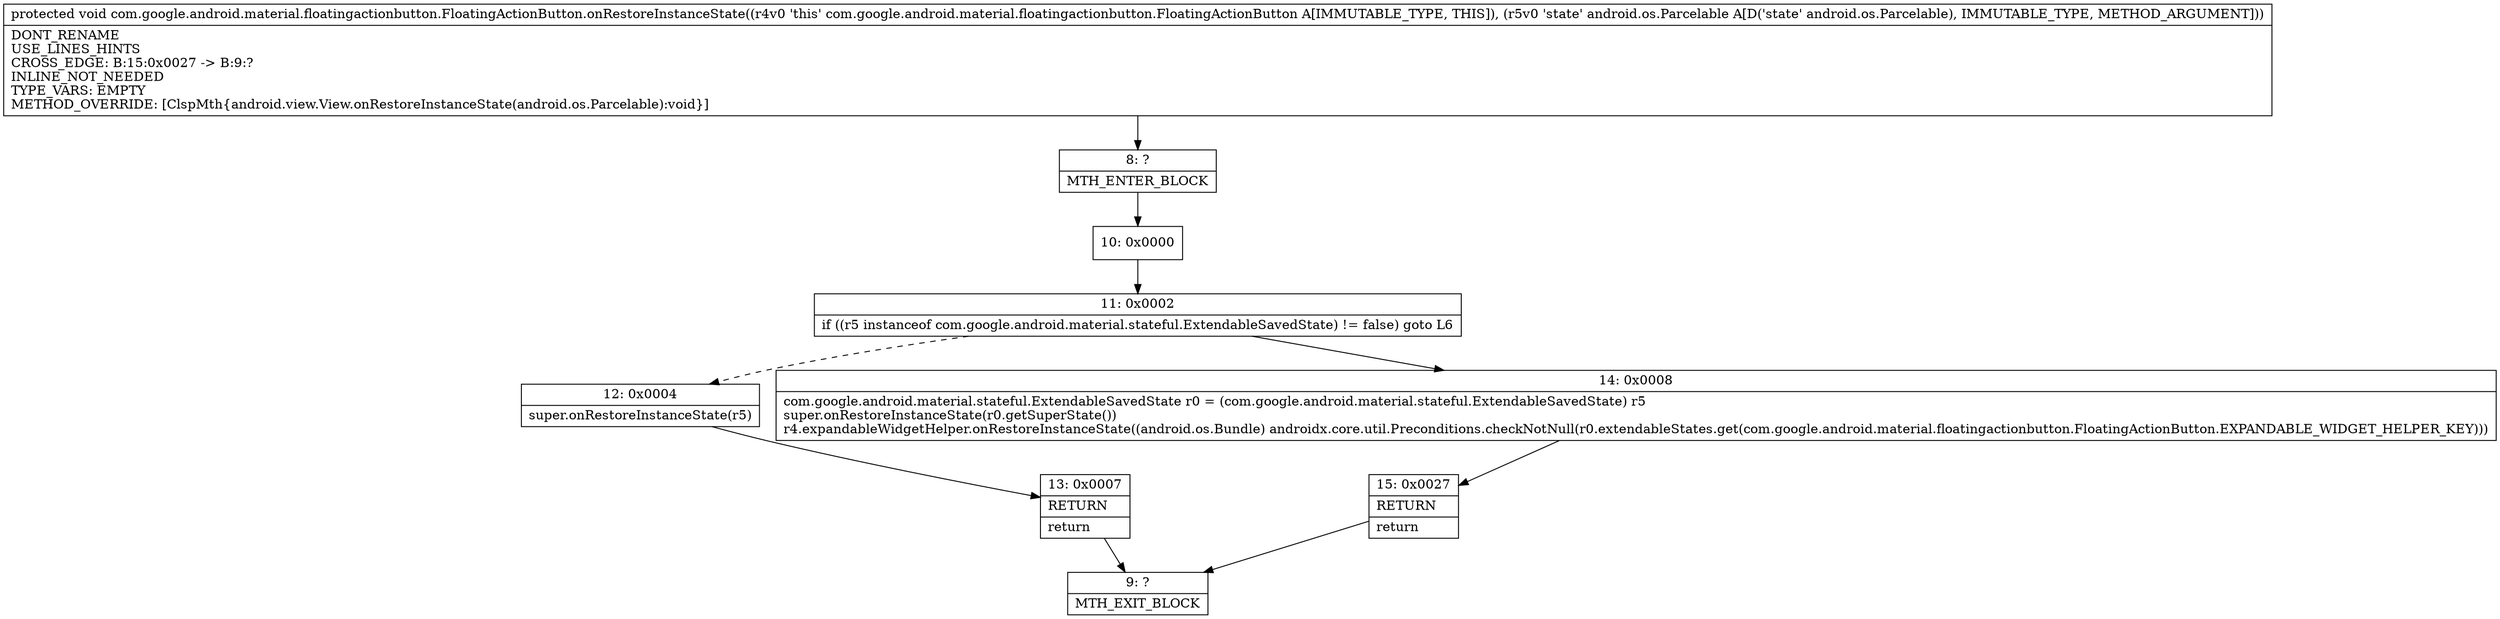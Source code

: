 digraph "CFG forcom.google.android.material.floatingactionbutton.FloatingActionButton.onRestoreInstanceState(Landroid\/os\/Parcelable;)V" {
Node_8 [shape=record,label="{8\:\ ?|MTH_ENTER_BLOCK\l}"];
Node_10 [shape=record,label="{10\:\ 0x0000}"];
Node_11 [shape=record,label="{11\:\ 0x0002|if ((r5 instanceof com.google.android.material.stateful.ExtendableSavedState) != false) goto L6\l}"];
Node_12 [shape=record,label="{12\:\ 0x0004|super.onRestoreInstanceState(r5)\l}"];
Node_13 [shape=record,label="{13\:\ 0x0007|RETURN\l|return\l}"];
Node_9 [shape=record,label="{9\:\ ?|MTH_EXIT_BLOCK\l}"];
Node_14 [shape=record,label="{14\:\ 0x0008|com.google.android.material.stateful.ExtendableSavedState r0 = (com.google.android.material.stateful.ExtendableSavedState) r5\lsuper.onRestoreInstanceState(r0.getSuperState())\lr4.expandableWidgetHelper.onRestoreInstanceState((android.os.Bundle) androidx.core.util.Preconditions.checkNotNull(r0.extendableStates.get(com.google.android.material.floatingactionbutton.FloatingActionButton.EXPANDABLE_WIDGET_HELPER_KEY)))\l}"];
Node_15 [shape=record,label="{15\:\ 0x0027|RETURN\l|return\l}"];
MethodNode[shape=record,label="{protected void com.google.android.material.floatingactionbutton.FloatingActionButton.onRestoreInstanceState((r4v0 'this' com.google.android.material.floatingactionbutton.FloatingActionButton A[IMMUTABLE_TYPE, THIS]), (r5v0 'state' android.os.Parcelable A[D('state' android.os.Parcelable), IMMUTABLE_TYPE, METHOD_ARGUMENT]))  | DONT_RENAME\lUSE_LINES_HINTS\lCROSS_EDGE: B:15:0x0027 \-\> B:9:?\lINLINE_NOT_NEEDED\lTYPE_VARS: EMPTY\lMETHOD_OVERRIDE: [ClspMth\{android.view.View.onRestoreInstanceState(android.os.Parcelable):void\}]\l}"];
MethodNode -> Node_8;Node_8 -> Node_10;
Node_10 -> Node_11;
Node_11 -> Node_12[style=dashed];
Node_11 -> Node_14;
Node_12 -> Node_13;
Node_13 -> Node_9;
Node_14 -> Node_15;
Node_15 -> Node_9;
}

